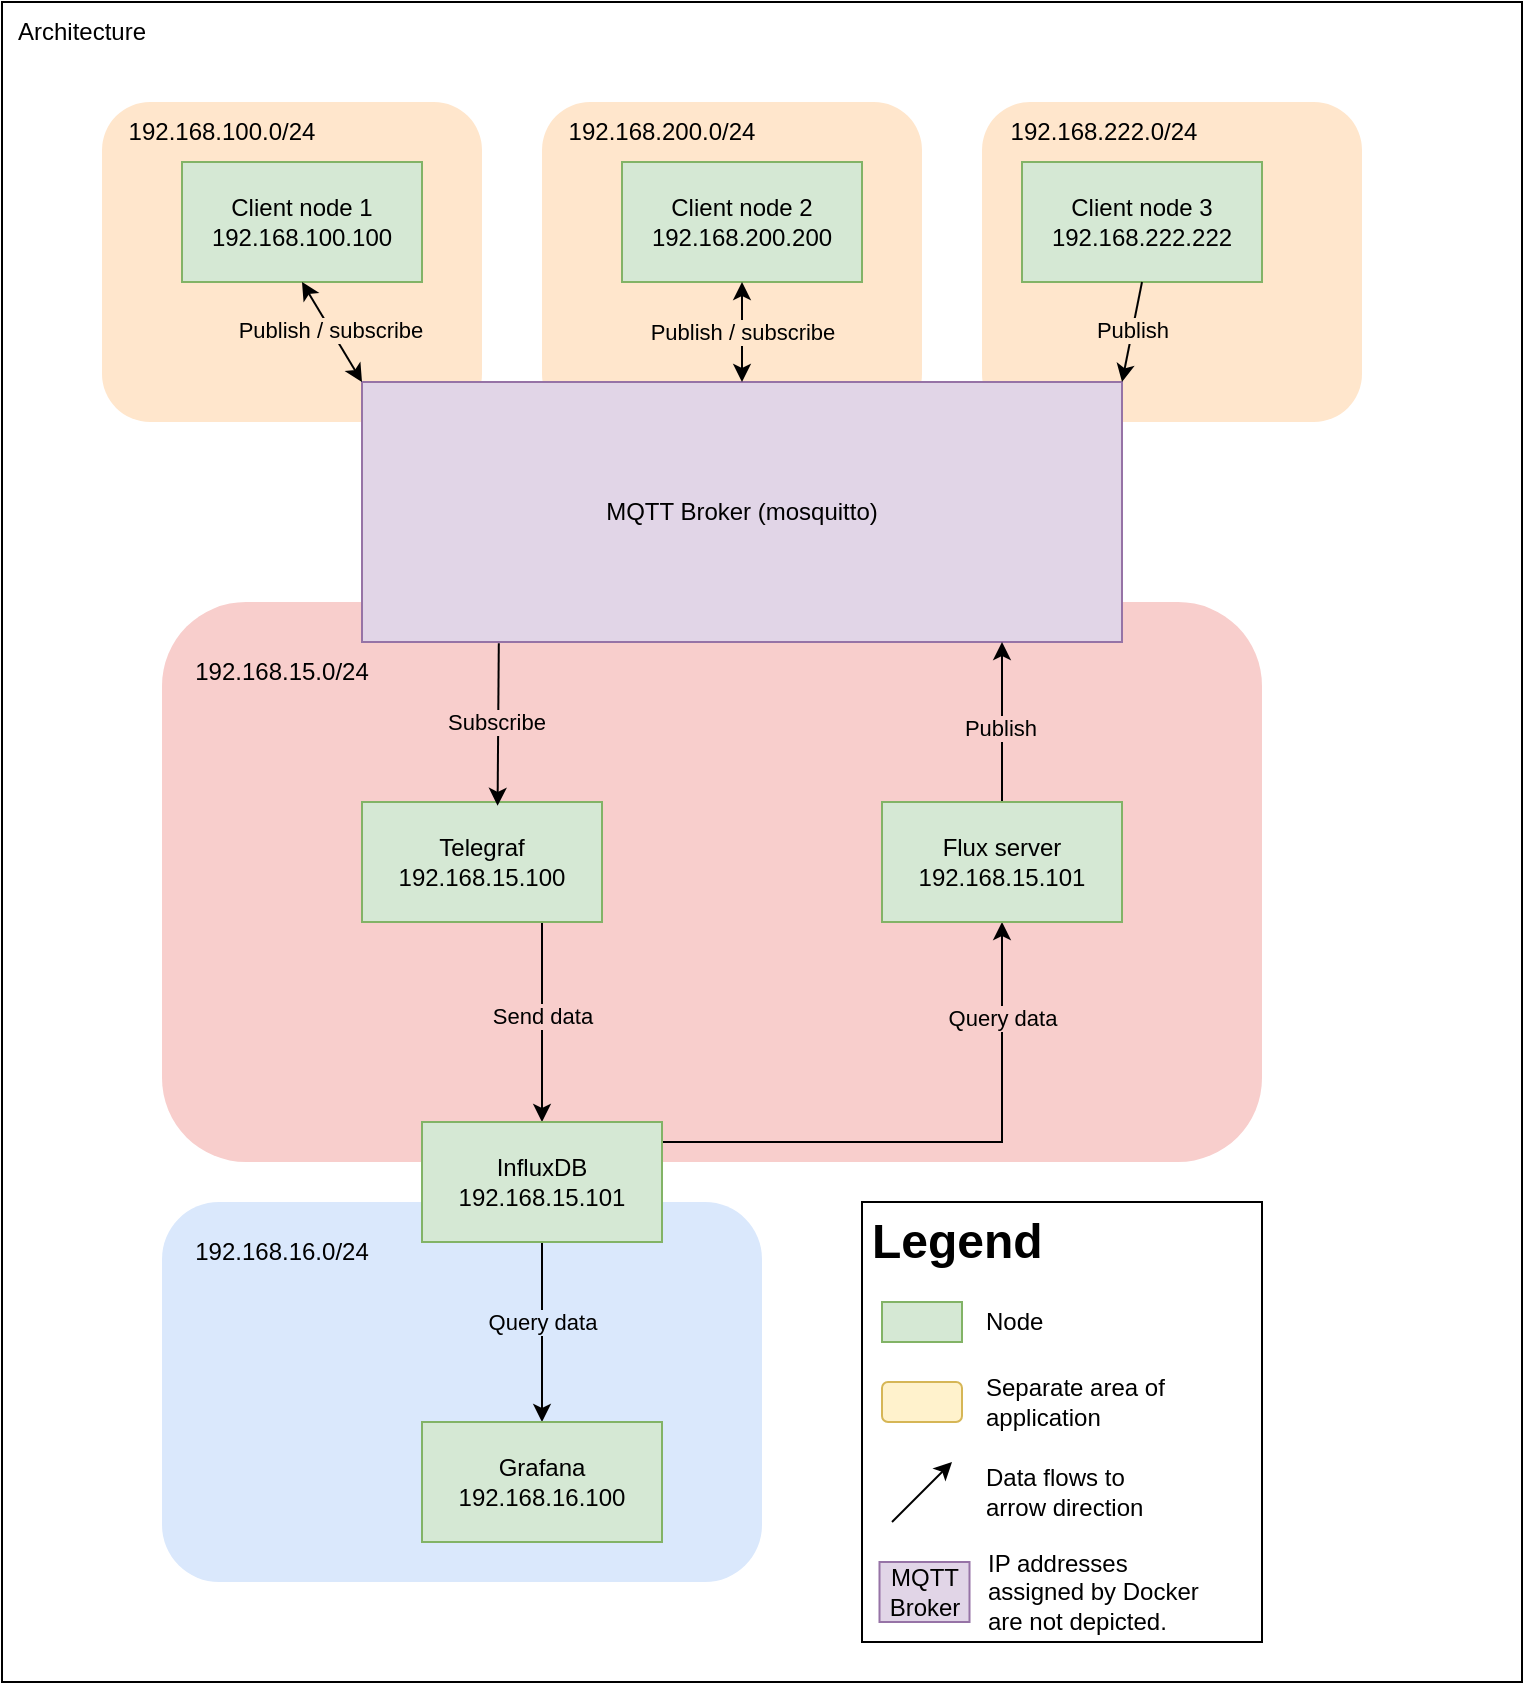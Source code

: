 <mxfile version="22.1.8" type="device">
  <diagram id="Ht1M8jgEwFfnCIfOTk4-" name="Page-1">
    <mxGraphModel dx="1728" dy="928" grid="1" gridSize="10" guides="1" tooltips="1" connect="1" arrows="1" fold="1" page="1" pageScale="1" pageWidth="1169" pageHeight="827" math="0" shadow="0">
      <root>
        <mxCell id="0" />
        <mxCell id="1" parent="0" />
        <mxCell id="zRgOrn7Gje2fGibkuXIG-53" value="" style="rounded=0;whiteSpace=wrap;html=1;" parent="1" vertex="1">
          <mxGeometry x="240" y="40" width="760" height="840" as="geometry" />
        </mxCell>
        <mxCell id="ktel-5kCBMRlPKrnaa6Z-6" value="&lt;div style=&quot;&quot;&gt;&lt;br&gt;&lt;/div&gt;" style="rounded=1;whiteSpace=wrap;html=1;strokeColor=none;fillColor=#ffe6cc;align=left;" parent="1" vertex="1">
          <mxGeometry x="730" y="90" width="190" height="160" as="geometry" />
        </mxCell>
        <mxCell id="ktel-5kCBMRlPKrnaa6Z-7" value="192.168.222.0/24" style="text;html=1;strokeColor=none;fillColor=none;align=center;verticalAlign=middle;whiteSpace=wrap;rounded=0;" parent="1" vertex="1">
          <mxGeometry x="761.25" y="90" width="60" height="30" as="geometry" />
        </mxCell>
        <mxCell id="ktel-5kCBMRlPKrnaa6Z-4" value="&lt;div style=&quot;&quot;&gt;&lt;br&gt;&lt;/div&gt;" style="rounded=1;whiteSpace=wrap;html=1;strokeColor=none;fillColor=#ffe6cc;align=left;" parent="1" vertex="1">
          <mxGeometry x="510" y="90" width="190" height="160" as="geometry" />
        </mxCell>
        <mxCell id="ktel-5kCBMRlPKrnaa6Z-5" value="192.168.200.0/24" style="text;html=1;strokeColor=none;fillColor=none;align=center;verticalAlign=middle;whiteSpace=wrap;rounded=0;" parent="1" vertex="1">
          <mxGeometry x="540" y="90" width="60" height="30" as="geometry" />
        </mxCell>
        <mxCell id="zRgOrn7Gje2fGibkuXIG-40" value="" style="rounded=1;whiteSpace=wrap;html=1;strokeColor=none;fillColor=#DAE8FC;" parent="1" vertex="1">
          <mxGeometry x="320" y="640" width="300" height="190" as="geometry" />
        </mxCell>
        <mxCell id="zRgOrn7Gje2fGibkuXIG-39" value="" style="rounded=1;whiteSpace=wrap;html=1;fillColor=#F8CECC;strokeColor=none;" parent="1" vertex="1">
          <mxGeometry x="320" y="340" width="550" height="280" as="geometry" />
        </mxCell>
        <mxCell id="zRgOrn7Gje2fGibkuXIG-38" value="&lt;div style=&quot;&quot;&gt;&lt;br&gt;&lt;/div&gt;" style="rounded=1;whiteSpace=wrap;html=1;strokeColor=none;fillColor=#ffe6cc;align=left;" parent="1" vertex="1">
          <mxGeometry x="290" y="90" width="190" height="160" as="geometry" />
        </mxCell>
        <mxCell id="zRgOrn7Gje2fGibkuXIG-1" value="MQTT Broker (mosquitto)" style="rounded=0;whiteSpace=wrap;html=1;fillColor=#e1d5e7;strokeColor=#9673a6;glass=0;shadow=0;" parent="1" vertex="1">
          <mxGeometry x="420" y="230" width="380" height="130" as="geometry" />
        </mxCell>
        <mxCell id="zRgOrn7Gje2fGibkuXIG-2" value="&lt;div&gt;Client node 1&lt;br&gt;192.168.100.100&lt;/div&gt;" style="rounded=0;whiteSpace=wrap;html=1;fillColor=#d5e8d4;strokeColor=#82b366;" parent="1" vertex="1">
          <mxGeometry x="330" y="120" width="120" height="60" as="geometry" />
        </mxCell>
        <mxCell id="zRgOrn7Gje2fGibkuXIG-3" value="&lt;div&gt;Client node 2&lt;br&gt;192.168.200.200&lt;/div&gt;" style="rounded=0;whiteSpace=wrap;html=1;fillColor=#d5e8d4;strokeColor=#82b366;" parent="1" vertex="1">
          <mxGeometry x="550" y="120" width="120" height="60" as="geometry" />
        </mxCell>
        <mxCell id="zRgOrn7Gje2fGibkuXIG-4" value="&lt;div&gt;Client node 3&lt;br&gt;192.168.222.222&lt;/div&gt;" style="rounded=0;whiteSpace=wrap;html=1;fillColor=#d5e8d4;strokeColor=#82b366;" parent="1" vertex="1">
          <mxGeometry x="750" y="120" width="120" height="60" as="geometry" />
        </mxCell>
        <mxCell id="zRgOrn7Gje2fGibkuXIG-20" style="rounded=0;orthogonalLoop=1;jettySize=auto;html=1;exitX=0.5;exitY=1;exitDx=0;exitDy=0;entryX=0.5;entryY=0;entryDx=0;entryDy=0;startArrow=classic;startFill=1;" parent="1" source="zRgOrn7Gje2fGibkuXIG-3" target="zRgOrn7Gje2fGibkuXIG-1" edge="1">
          <mxGeometry relative="1" as="geometry">
            <mxPoint x="570" y="270" as="targetPoint" />
            <mxPoint x="570" y="152" as="sourcePoint" />
          </mxGeometry>
        </mxCell>
        <mxCell id="zRgOrn7Gje2fGibkuXIG-23" value="Publish / subscribe" style="edgeLabel;html=1;align=center;verticalAlign=middle;resizable=0;points=[];labelBackgroundColor=#FFE6CC;" parent="zRgOrn7Gje2fGibkuXIG-20" vertex="1" connectable="0">
          <mxGeometry x="-0.004" y="-2" relative="1" as="geometry">
            <mxPoint x="2" as="offset" />
          </mxGeometry>
        </mxCell>
        <mxCell id="zRgOrn7Gje2fGibkuXIG-21" style="rounded=0;orthogonalLoop=1;jettySize=auto;html=1;exitX=0.5;exitY=1;exitDx=0;exitDy=0;startArrow=none;startFill=0;entryX=1;entryY=0;entryDx=0;entryDy=0;endArrow=classic;endFill=1;" parent="1" source="zRgOrn7Gje2fGibkuXIG-4" target="zRgOrn7Gje2fGibkuXIG-1" edge="1">
          <mxGeometry relative="1" as="geometry">
            <mxPoint x="810" y="250" as="targetPoint" />
            <mxPoint x="710" y="160" as="sourcePoint" />
          </mxGeometry>
        </mxCell>
        <mxCell id="zRgOrn7Gje2fGibkuXIG-24" value="Publish" style="edgeLabel;align=center;verticalAlign=middle;resizable=0;points=[];labelBackgroundColor=#FFE6CC;html=1;" parent="zRgOrn7Gje2fGibkuXIG-21" vertex="1" connectable="0">
          <mxGeometry x="-0.033" y="-2" relative="1" as="geometry">
            <mxPoint x="2" as="offset" />
          </mxGeometry>
        </mxCell>
        <mxCell id="zRgOrn7Gje2fGibkuXIG-31" style="edgeStyle=orthogonalEdgeStyle;rounded=0;orthogonalLoop=1;jettySize=auto;html=1;exitX=0.5;exitY=1;exitDx=0;exitDy=0;entryX=0.5;entryY=0;entryDx=0;entryDy=0;" parent="1" source="zRgOrn7Gje2fGibkuXIG-25" target="zRgOrn7Gje2fGibkuXIG-30" edge="1">
          <mxGeometry relative="1" as="geometry">
            <Array as="points">
              <mxPoint x="480" y="460" />
              <mxPoint x="510" y="460" />
            </Array>
          </mxGeometry>
        </mxCell>
        <mxCell id="zRgOrn7Gje2fGibkuXIG-42" value="Send data" style="edgeLabel;html=1;align=center;verticalAlign=middle;resizable=0;points=[];labelBackgroundColor=#F8CECC;" parent="zRgOrn7Gje2fGibkuXIG-31" vertex="1" connectable="0">
          <mxGeometry x="0.01" y="1" relative="1" as="geometry">
            <mxPoint x="-1" y="51" as="offset" />
          </mxGeometry>
        </mxCell>
        <mxCell id="zRgOrn7Gje2fGibkuXIG-25" value="Telegraf&lt;br&gt;192.168.15.100" style="rounded=0;whiteSpace=wrap;html=1;fillColor=#d5e8d4;strokeColor=#82b366;" parent="1" vertex="1">
          <mxGeometry x="420" y="440" width="120" height="60" as="geometry" />
        </mxCell>
        <mxCell id="zRgOrn7Gje2fGibkuXIG-34" style="edgeStyle=orthogonalEdgeStyle;rounded=0;orthogonalLoop=1;jettySize=auto;html=1;exitX=0.5;exitY=1;exitDx=0;exitDy=0;entryX=0.5;entryY=0;entryDx=0;entryDy=0;" parent="1" source="zRgOrn7Gje2fGibkuXIG-30" target="zRgOrn7Gje2fGibkuXIG-33" edge="1">
          <mxGeometry relative="1" as="geometry">
            <Array as="points">
              <mxPoint x="510" y="730" />
              <mxPoint x="510" y="730" />
            </Array>
          </mxGeometry>
        </mxCell>
        <mxCell id="zRgOrn7Gje2fGibkuXIG-43" value="Query data" style="edgeLabel;html=1;align=center;verticalAlign=middle;resizable=0;points=[];labelBackgroundColor=#DAE8FC;" parent="zRgOrn7Gje2fGibkuXIG-34" vertex="1" connectable="0">
          <mxGeometry x="0.545" y="1" relative="1" as="geometry">
            <mxPoint x="-1" y="-30" as="offset" />
          </mxGeometry>
        </mxCell>
        <mxCell id="zRgOrn7Gje2fGibkuXIG-35" style="edgeStyle=orthogonalEdgeStyle;rounded=0;orthogonalLoop=1;jettySize=auto;html=1;exitX=1;exitY=0.5;exitDx=0;exitDy=0;entryX=0.5;entryY=1;entryDx=0;entryDy=0;" parent="1" source="zRgOrn7Gje2fGibkuXIG-30" target="zRgOrn7Gje2fGibkuXIG-32" edge="1">
          <mxGeometry relative="1" as="geometry">
            <Array as="points">
              <mxPoint x="570" y="610" />
              <mxPoint x="740" y="610" />
            </Array>
          </mxGeometry>
        </mxCell>
        <mxCell id="zRgOrn7Gje2fGibkuXIG-44" value="Query data" style="edgeLabel;html=1;align=center;verticalAlign=middle;resizable=0;points=[];labelBackgroundColor=#F8CECC;" parent="zRgOrn7Gje2fGibkuXIG-35" vertex="1" connectable="0">
          <mxGeometry x="0.485" y="-3" relative="1" as="geometry">
            <mxPoint x="-3" y="-30" as="offset" />
          </mxGeometry>
        </mxCell>
        <mxCell id="zRgOrn7Gje2fGibkuXIG-30" value="InfluxDB&lt;br&gt;192.168.15.101" style="rounded=0;whiteSpace=wrap;html=1;fillColor=#d5e8d4;strokeColor=#82b366;" parent="1" vertex="1">
          <mxGeometry x="450" y="600" width="120" height="60" as="geometry" />
        </mxCell>
        <mxCell id="zRgOrn7Gje2fGibkuXIG-33" value="Grafana&lt;br&gt;192.168.16.100" style="rounded=0;whiteSpace=wrap;html=1;fillColor=#d5e8d4;strokeColor=#82b366;" parent="1" vertex="1">
          <mxGeometry x="450" y="750" width="120" height="60" as="geometry" />
        </mxCell>
        <mxCell id="zRgOrn7Gje2fGibkuXIG-36" style="edgeStyle=orthogonalEdgeStyle;rounded=0;orthogonalLoop=1;jettySize=auto;html=1;exitX=0.5;exitY=0;exitDx=0;exitDy=0;" parent="1" source="zRgOrn7Gje2fGibkuXIG-32" edge="1">
          <mxGeometry relative="1" as="geometry">
            <Array as="points">
              <mxPoint x="740" y="360" />
            </Array>
            <mxPoint x="740" y="360" as="targetPoint" />
          </mxGeometry>
        </mxCell>
        <mxCell id="zRgOrn7Gje2fGibkuXIG-37" value="Publish" style="edgeLabel;html=1;align=center;verticalAlign=middle;resizable=0;points=[];labelBackgroundColor=#F8CECC;" parent="zRgOrn7Gje2fGibkuXIG-36" vertex="1" connectable="0">
          <mxGeometry x="0.016" y="-1" relative="1" as="geometry">
            <mxPoint x="-2" y="3" as="offset" />
          </mxGeometry>
        </mxCell>
        <mxCell id="zRgOrn7Gje2fGibkuXIG-45" value="&lt;h1&gt;Legend&lt;br&gt;&lt;/h1&gt;" style="text;html=1;strokeColor=default;fillColor=none;spacing=5;spacingTop=-20;whiteSpace=wrap;overflow=hidden;rounded=0;" parent="1" vertex="1">
          <mxGeometry x="670" y="640" width="200" height="220" as="geometry" />
        </mxCell>
        <mxCell id="zRgOrn7Gje2fGibkuXIG-46" value="" style="rounded=0;whiteSpace=wrap;html=1;fillColor=#d5e8d4;strokeColor=#82b366;" parent="1" vertex="1">
          <mxGeometry x="680" y="690" width="40" height="20" as="geometry" />
        </mxCell>
        <mxCell id="zRgOrn7Gje2fGibkuXIG-47" value="Node" style="text;html=1;strokeColor=none;fillColor=none;align=left;verticalAlign=middle;whiteSpace=wrap;rounded=0;" parent="1" vertex="1">
          <mxGeometry x="730" y="685" width="40" height="30" as="geometry" />
        </mxCell>
        <mxCell id="zRgOrn7Gje2fGibkuXIG-48" value="" style="endArrow=classic;html=1;rounded=0;" parent="1" edge="1">
          <mxGeometry width="50" height="50" relative="1" as="geometry">
            <mxPoint x="685" y="800" as="sourcePoint" />
            <mxPoint x="715" y="770" as="targetPoint" />
          </mxGeometry>
        </mxCell>
        <mxCell id="zRgOrn7Gje2fGibkuXIG-49" value="Data flows to arrow direction" style="text;html=1;strokeColor=none;fillColor=none;align=left;verticalAlign=middle;whiteSpace=wrap;rounded=0;" parent="1" vertex="1">
          <mxGeometry x="730" y="770" width="100" height="30" as="geometry" />
        </mxCell>
        <mxCell id="zRgOrn7Gje2fGibkuXIG-50" value="" style="rounded=1;whiteSpace=wrap;html=1;fillColor=#fff2cc;strokeColor=#d6b656;" parent="1" vertex="1">
          <mxGeometry x="680" y="730" width="40" height="20" as="geometry" />
        </mxCell>
        <mxCell id="zRgOrn7Gje2fGibkuXIG-51" value="Separate area of application" style="text;html=1;strokeColor=none;fillColor=none;align=left;verticalAlign=middle;whiteSpace=wrap;rounded=0;" parent="1" vertex="1">
          <mxGeometry x="730" y="725" width="100" height="30" as="geometry" />
        </mxCell>
        <mxCell id="zRgOrn7Gje2fGibkuXIG-54" value="Architecture" style="text;html=1;strokeColor=none;fillColor=none;align=center;verticalAlign=middle;whiteSpace=wrap;rounded=0;" parent="1" vertex="1">
          <mxGeometry x="250" y="40" width="60" height="30" as="geometry" />
        </mxCell>
        <mxCell id="ktel-5kCBMRlPKrnaa6Z-3" value="192.168.100.0/24" style="text;html=1;strokeColor=none;fillColor=none;align=center;verticalAlign=middle;whiteSpace=wrap;rounded=0;" parent="1" vertex="1">
          <mxGeometry x="320" y="90" width="60" height="30" as="geometry" />
        </mxCell>
        <mxCell id="ktel-5kCBMRlPKrnaa6Z-9" value="192.168.15.0/24" style="text;html=1;strokeColor=none;fillColor=none;align=center;verticalAlign=middle;whiteSpace=wrap;rounded=0;" parent="1" vertex="1">
          <mxGeometry x="350" y="360" width="60" height="30" as="geometry" />
        </mxCell>
        <mxCell id="ktel-5kCBMRlPKrnaa6Z-11" value="192.168.16.0/24" style="text;html=1;strokeColor=none;fillColor=none;align=center;verticalAlign=middle;whiteSpace=wrap;rounded=0;" parent="1" vertex="1">
          <mxGeometry x="350" y="650" width="60" height="30" as="geometry" />
        </mxCell>
        <mxCell id="zRgOrn7Gje2fGibkuXIG-32" value="Flux server&lt;br&gt;192.168.15.101" style="rounded=0;whiteSpace=wrap;html=1;fillColor=#d5e8d4;strokeColor=#82b366;" parent="1" vertex="1">
          <mxGeometry x="680" y="440" width="120" height="60" as="geometry" />
        </mxCell>
        <mxCell id="ktel-5kCBMRlPKrnaa6Z-14" value="IP addresses assigned by Docker are not depicted." style="text;html=1;strokeColor=none;fillColor=none;align=left;verticalAlign=middle;whiteSpace=wrap;rounded=0;" parent="1" vertex="1">
          <mxGeometry x="731.25" y="820" width="120" height="30" as="geometry" />
        </mxCell>
        <mxCell id="ktel-5kCBMRlPKrnaa6Z-17" value="&lt;div&gt;MQTT Broker&lt;/div&gt;" style="rounded=0;whiteSpace=wrap;html=1;fillColor=#e1d5e7;strokeColor=#9673a6;glass=0;shadow=0;" parent="1" vertex="1">
          <mxGeometry x="678.75" y="820" width="45" height="30" as="geometry" />
        </mxCell>
        <mxCell id="zRgOrn7Gje2fGibkuXIG-19" style="rounded=0;orthogonalLoop=1;jettySize=auto;html=1;exitX=0.5;exitY=1;exitDx=0;exitDy=0;startArrow=classic;startFill=1;entryX=0;entryY=0;entryDx=0;entryDy=0;" parent="1" source="zRgOrn7Gje2fGibkuXIG-2" target="zRgOrn7Gje2fGibkuXIG-1" edge="1">
          <mxGeometry relative="1" as="geometry">
            <mxPoint x="390" y="230" as="targetPoint" />
            <mxPoint x="290" y="140" as="sourcePoint" />
          </mxGeometry>
        </mxCell>
        <mxCell id="zRgOrn7Gje2fGibkuXIG-22" value="Publish / subscribe" style="edgeLabel;html=1;align=center;verticalAlign=middle;resizable=0;points=[];labelBackgroundColor=#FFE6CC;" parent="zRgOrn7Gje2fGibkuXIG-19" vertex="1" connectable="0">
          <mxGeometry x="-0.095" relative="1" as="geometry">
            <mxPoint y="1" as="offset" />
          </mxGeometry>
        </mxCell>
        <mxCell id="ktel-5kCBMRlPKrnaa6Z-22" value="" style="endArrow=classic;html=1;rounded=0;exitX=0.18;exitY=1.005;exitDx=0;exitDy=0;exitPerimeter=0;entryX=0.565;entryY=0.032;entryDx=0;entryDy=0;entryPerimeter=0;" parent="1" source="zRgOrn7Gje2fGibkuXIG-1" target="zRgOrn7Gje2fGibkuXIG-25" edge="1">
          <mxGeometry width="50" height="50" relative="1" as="geometry">
            <mxPoint x="410" y="460" as="sourcePoint" />
            <mxPoint x="460" y="410" as="targetPoint" />
          </mxGeometry>
        </mxCell>
        <mxCell id="ktel-5kCBMRlPKrnaa6Z-23" value="Subscribe" style="edgeLabel;html=1;align=center;verticalAlign=middle;resizable=0;points=[];labelBackgroundColor=#F8CECC;" parent="ktel-5kCBMRlPKrnaa6Z-22" vertex="1" connectable="0">
          <mxGeometry x="0.054" y="-1" relative="1" as="geometry">
            <mxPoint y="-4" as="offset" />
          </mxGeometry>
        </mxCell>
      </root>
    </mxGraphModel>
  </diagram>
</mxfile>
